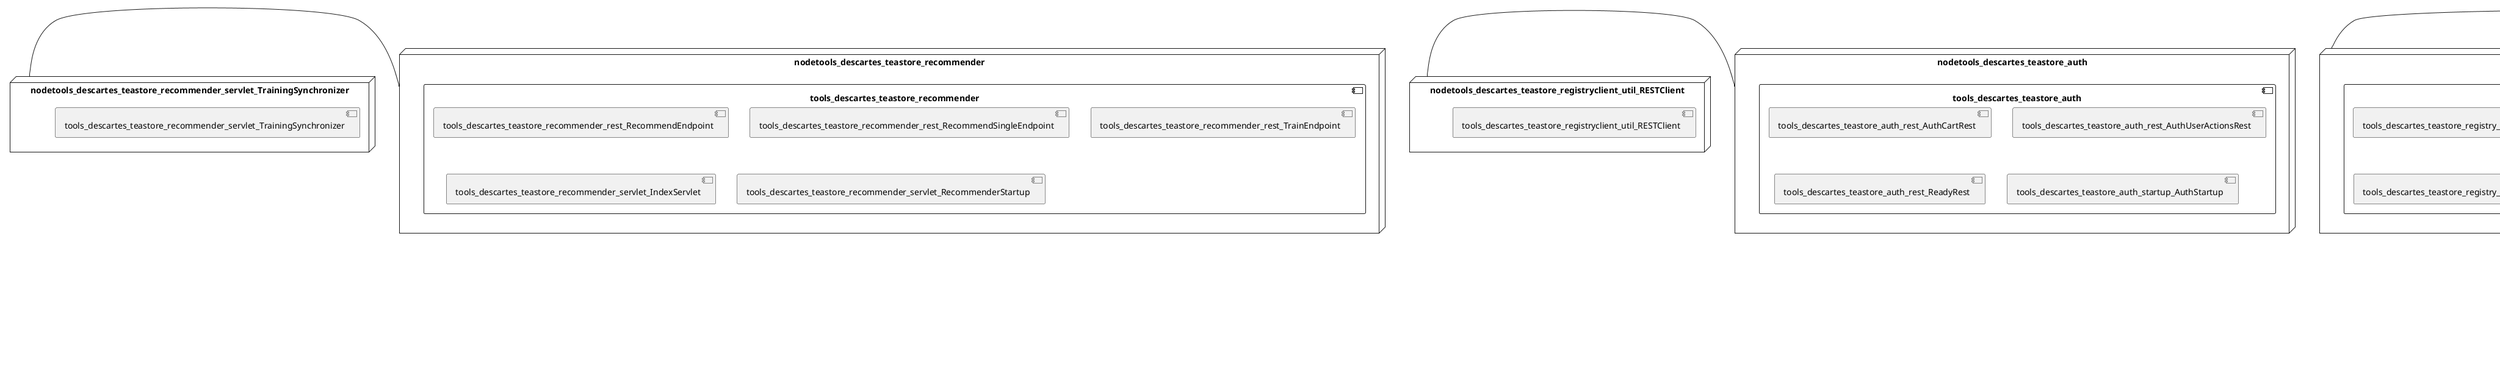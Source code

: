 @startuml
skinparam fixCircleLabelOverlapping true
skinparam componentStyle uml2
node nodetools_descartes_teastore_auth {
component tools_descartes_teastore_auth {
[tools_descartes_teastore_auth_rest_AuthCartRest] [[descartesresearch-teastore-psr.system#_Sb-hRFhTEe-yLfy-gFmKzA]]
[tools_descartes_teastore_auth_rest_AuthUserActionsRest] [[descartesresearch-teastore-psr.system#_Sb-hRFhTEe-yLfy-gFmKzA]]
[tools_descartes_teastore_auth_rest_ReadyRest] [[descartesresearch-teastore-psr.system#_Sb-hRFhTEe-yLfy-gFmKzA]]
[tools_descartes_teastore_auth_startup_AuthStartup] [[descartesresearch-teastore-psr.system#_Sb-hRFhTEe-yLfy-gFmKzA]]
}
}
node nodetools_descartes_teastore_image {
component tools_descartes_teastore_image {
[tools_descartes_teastore_image_rest_ImageProviderEndpoint] [[descartesresearch-teastore-psr.system#_Sb-hRFhTEe-yLfy-gFmKzA]]
[tools_descartes_teastore_image_setup_ImageProviderStartup] [[descartesresearch-teastore-psr.system#_Sb-hRFhTEe-yLfy-gFmKzA]]
}
}
node nodetools_descartes_teastore_kieker_rabbitmq {
component tools_descartes_teastore_kieker_rabbitmq {
[tools_descartes_teastore_kieker_rabbitmq_DisplayLogs] [[descartesresearch-teastore-psr.system#_Sb-hRFhTEe-yLfy-gFmKzA]]
[tools_descartes_teastore_kieker_rabbitmq_IndexServlet] [[descartesresearch-teastore-psr.system#_Sb-hRFhTEe-yLfy-gFmKzA]]
[tools_descartes_teastore_kieker_rabbitmq_Reset] [[descartesresearch-teastore-psr.system#_Sb-hRFhTEe-yLfy-gFmKzA]]
}
}
node nodetools_descartes_teastore_persistence {
component tools_descartes_teastore_persistence {
[tools_descartes_teastore_persistence_rest_CacheManagerEndpoint] [[descartesresearch-teastore-psr.system#_Sb-hRFhTEe-yLfy-gFmKzA]]
[tools_descartes_teastore_persistence_rest_CategoryEndpoint] [[descartesresearch-teastore-psr.system#_Sb-hRFhTEe-yLfy-gFmKzA]]
[tools_descartes_teastore_persistence_rest_DatabaseGenerationEndpoint] [[descartesresearch-teastore-psr.system#_Sb-hRFhTEe-yLfy-gFmKzA]]
[tools_descartes_teastore_persistence_rest_OrderEndpoint] [[descartesresearch-teastore-psr.system#_Sb-hRFhTEe-yLfy-gFmKzA]]
[tools_descartes_teastore_persistence_rest_OrderItemEndpoint] [[descartesresearch-teastore-psr.system#_Sb-hRFhTEe-yLfy-gFmKzA]]
[tools_descartes_teastore_persistence_rest_ProductEndpoint] [[descartesresearch-teastore-psr.system#_Sb-hRFhTEe-yLfy-gFmKzA]]
[tools_descartes_teastore_persistence_rest_UserEndpoint] [[descartesresearch-teastore-psr.system#_Sb-hRFhTEe-yLfy-gFmKzA]]
[tools_descartes_teastore_persistence_servlet_IndexServlet] [[descartesresearch-teastore-psr.system#_Sb-hRFhTEe-yLfy-gFmKzA]]
}
}
node nodetools_descartes_teastore_recommender {
component tools_descartes_teastore_recommender {
[tools_descartes_teastore_recommender_rest_RecommendEndpoint] [[descartesresearch-teastore-psr.system#_Sb-hRFhTEe-yLfy-gFmKzA]]
[tools_descartes_teastore_recommender_rest_RecommendSingleEndpoint] [[descartesresearch-teastore-psr.system#_Sb-hRFhTEe-yLfy-gFmKzA]]
[tools_descartes_teastore_recommender_rest_TrainEndpoint] [[descartesresearch-teastore-psr.system#_Sb-hRFhTEe-yLfy-gFmKzA]]
[tools_descartes_teastore_recommender_servlet_IndexServlet] [[descartesresearch-teastore-psr.system#_Sb-hRFhTEe-yLfy-gFmKzA]]
[tools_descartes_teastore_recommender_servlet_RecommenderStartup] [[descartesresearch-teastore-psr.system#_Sb-hRFhTEe-yLfy-gFmKzA]]
}
}
node nodetools_descartes_teastore_registry {
component tools_descartes_teastore_registry {
[tools_descartes_teastore_registry_rest_RegistryREST] [[descartesresearch-teastore-psr.system#_Sb-hRFhTEe-yLfy-gFmKzA]]
[tools_descartes_teastore_registry_rest_RegistryStartup] [[descartesresearch-teastore-psr.system#_Sb-hRFhTEe-yLfy-gFmKzA]]
[tools_descartes_teastore_registry_servlet_IndexServlet] [[descartesresearch-teastore-psr.system#_Sb-hRFhTEe-yLfy-gFmKzA]]
}
}
node nodetools_descartes_teastore_webui {
component tools_descartes_teastore_webui {
[tools_descartes_teastore_webui_rest_ReadyRest] [[descartesresearch-teastore-psr.system#_Sb-hRFhTEe-yLfy-gFmKzA]]
[tools_descartes_teastore_webui_servlet_AboutUsServlet] [[descartesresearch-teastore-psr.system#_Sb-hRFhTEe-yLfy-gFmKzA]]
[tools_descartes_teastore_webui_servlet_CartActionServlet] [[descartesresearch-teastore-psr.system#_Sb-hRFhTEe-yLfy-gFmKzA]]
[tools_descartes_teastore_webui_servlet_CartServlet] [[descartesresearch-teastore-psr.system#_Sb-hRFhTEe-yLfy-gFmKzA]]
[tools_descartes_teastore_webui_servlet_CategoryServlet] [[descartesresearch-teastore-psr.system#_Sb-hRFhTEe-yLfy-gFmKzA]]
[tools_descartes_teastore_webui_servlet_DataBaseActionServlet] [[descartesresearch-teastore-psr.system#_Sb-hRFhTEe-yLfy-gFmKzA]]
[tools_descartes_teastore_webui_servlet_DataBaseServlet] [[descartesresearch-teastore-psr.system#_Sb-hRFhTEe-yLfy-gFmKzA]]
[tools_descartes_teastore_webui_servlet_ErrorServlet] [[descartesresearch-teastore-psr.system#_Sb-hRFhTEe-yLfy-gFmKzA]]
[tools_descartes_teastore_webui_servlet_IndexServlet] [[descartesresearch-teastore-psr.system#_Sb-hRFhTEe-yLfy-gFmKzA]]
[tools_descartes_teastore_webui_servlet_LoginActionServlet] [[descartesresearch-teastore-psr.system#_Sb-hRFhTEe-yLfy-gFmKzA]]
[tools_descartes_teastore_webui_servlet_LoginServlet] [[descartesresearch-teastore-psr.system#_Sb-hRFhTEe-yLfy-gFmKzA]]
[tools_descartes_teastore_webui_servlet_OrderServlet] [[descartesresearch-teastore-psr.system#_Sb-hRFhTEe-yLfy-gFmKzA]]
[tools_descartes_teastore_webui_servlet_ProductServlet] [[descartesresearch-teastore-psr.system#_Sb-hRFhTEe-yLfy-gFmKzA]]
[tools_descartes_teastore_webui_servlet_ProfileServlet] [[descartesresearch-teastore-psr.system#_Sb-hRFhTEe-yLfy-gFmKzA]]
[tools_descartes_teastore_webui_servlet_StatusServlet] [[descartesresearch-teastore-psr.system#_Sb-hRFhTEe-yLfy-gFmKzA]]
[tools_descartes_teastore_webui_startup_WebuiStartup] [[descartesresearch-teastore-psr.system#_Sb-hRFhTEe-yLfy-gFmKzA]]
}
}
node nodetools_descartes_teastore_recommender_servlet_TrainingSynchronizer {
[tools_descartes_teastore_recommender_servlet_TrainingSynchronizer] [[descartesresearch-teastore-psr.system#_Sb-hRFhTEe-yLfy-gFmKzA]]
}
node nodetools_descartes_teastore_registry_rest_Registry {
[tools_descartes_teastore_registry_rest_Registry] [[descartesresearch-teastore-psr.system#_Sb-hRFhTEe-yLfy-gFmKzA]]
}
node nodetools_descartes_teastore_registryclient_RegistryClient {
[tools_descartes_teastore_registryclient_RegistryClient] [[descartesresearch-teastore-psr.system#_Sb-hRFhTEe-yLfy-gFmKzA]]
}
node nodetools_descartes_teastore_registryclient_loadbalancers_ServiceLoadBalancer {
[tools_descartes_teastore_registryclient_loadbalancers_ServiceLoadBalancer] [[descartesresearch-teastore-psr.system#_Sb-hRFhTEe-yLfy-gFmKzA]]
}
node nodetools_descartes_teastore_registryclient_util_RESTClient {
[tools_descartes_teastore_registryclient_util_RESTClient] [[descartesresearch-teastore-psr.system#_Sb-hRFhTEe-yLfy-gFmKzA]]
}
[nodetools_descartes_teastore_recommender_servlet_TrainingSynchronizer] - [nodetools_descartes_teastore_recommender]
[nodetools_descartes_teastore_registryclient_util_RESTClient] - [nodetools_descartes_teastore_auth]
[nodetools_descartes_teastore_registry] - [nodetools_descartes_teastore_registryclient_RegistryClient]

@enduml
